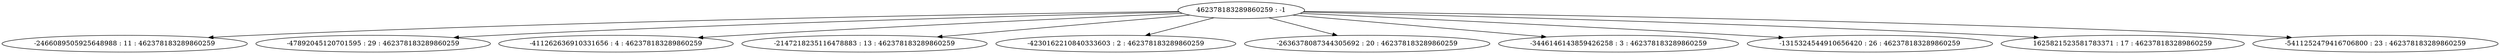digraph "plots_30/tree_10.dot" {
	0 [label="462378183289860259 : -1"]
	1 [label="-2466089505925648988 : 11 : 462378183289860259"]
	2 [label="-47892045120701595 : 29 : 462378183289860259"]
	3 [label="-411262636910331656 : 4 : 462378183289860259"]
	4 [label="-2147218235116478883 : 13 : 462378183289860259"]
	5 [label="-4230162210840333603 : 2 : 462378183289860259"]
	6 [label="-2636378087344305692 : 20 : 462378183289860259"]
	7 [label="-3446146143859426258 : 3 : 462378183289860259"]
	8 [label="-1315324544910656420 : 26 : 462378183289860259"]
	9 [label="1625821523581783371 : 17 : 462378183289860259"]
	10 [label="-5411252479416706800 : 23 : 462378183289860259"]
	0 -> 1
	0 -> 2
	0 -> 3
	0 -> 4
	0 -> 5
	0 -> 6
	0 -> 7
	0 -> 8
	0 -> 9
	0 -> 10
}
